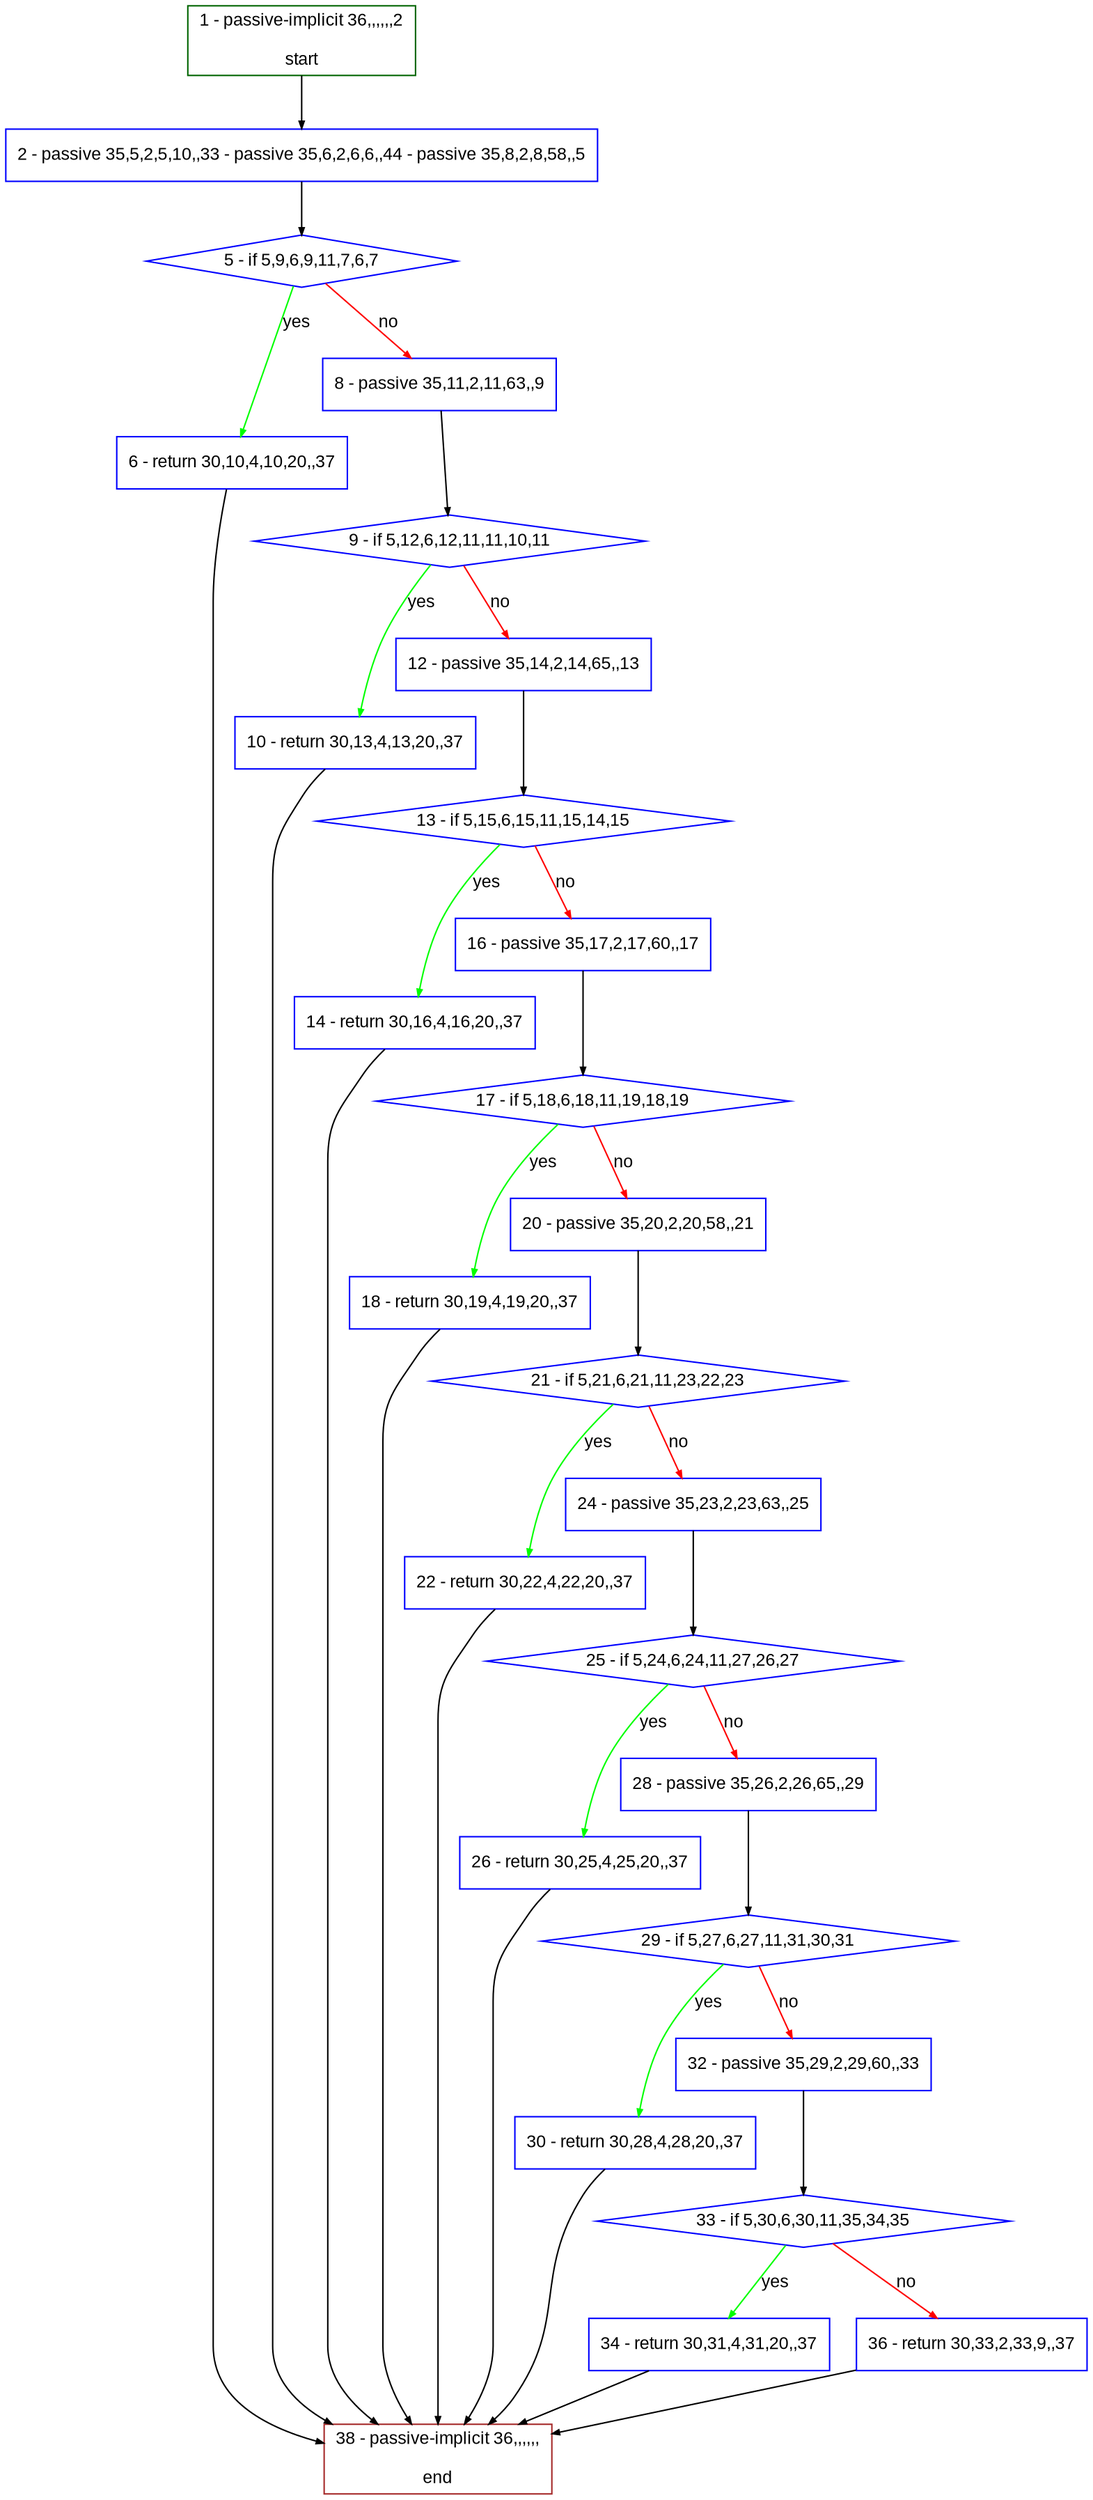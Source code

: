 digraph "" {
  graph [bgcolor="white", fillcolor="#FFFFCC", pack="true", packmode="clust", fontname="Arial", label="", fontsize="12", compound="true", style="rounded,filled"];
  node [node_initialized="no", fillcolor="white", fontname="Arial", label="", color="grey", fontsize="12", fixedsize="false", compound="true", shape="rectangle", style="filled"];
  edge [arrowtail="none", lhead="", fontcolor="black", fontname="Arial", label="", color="black", fontsize="12", arrowhead="normal", arrowsize="0.5", compound="true", ltail="", dir="forward"];
  __N1 [fillcolor="#ffffff", label="2 - passive 35,5,2,5,10,,33 - passive 35,6,2,6,6,,44 - passive 35,8,2,8,58,,5", color="#0000ff", shape="box", style="filled"];
  __N2 [fillcolor="#ffffff", label="1 - passive-implicit 36,,,,,,2\n\nstart", color="#006400", shape="box", style="filled"];
  __N3 [fillcolor="#ffffff", label="5 - if 5,9,6,9,11,7,6,7", color="#0000ff", shape="diamond", style="filled"];
  __N4 [fillcolor="#ffffff", label="6 - return 30,10,4,10,20,,37", color="#0000ff", shape="box", style="filled"];
  __N5 [fillcolor="#ffffff", label="8 - passive 35,11,2,11,63,,9", color="#0000ff", shape="box", style="filled"];
  __N6 [fillcolor="#ffffff", label="38 - passive-implicit 36,,,,,,\n\nend", color="#a52a2a", shape="box", style="filled"];
  __N7 [fillcolor="#ffffff", label="9 - if 5,12,6,12,11,11,10,11", color="#0000ff", shape="diamond", style="filled"];
  __N8 [fillcolor="#ffffff", label="10 - return 30,13,4,13,20,,37", color="#0000ff", shape="box", style="filled"];
  __N9 [fillcolor="#ffffff", label="12 - passive 35,14,2,14,65,,13", color="#0000ff", shape="box", style="filled"];
  __N10 [fillcolor="#ffffff", label="13 - if 5,15,6,15,11,15,14,15", color="#0000ff", shape="diamond", style="filled"];
  __N11 [fillcolor="#ffffff", label="14 - return 30,16,4,16,20,,37", color="#0000ff", shape="box", style="filled"];
  __N12 [fillcolor="#ffffff", label="16 - passive 35,17,2,17,60,,17", color="#0000ff", shape="box", style="filled"];
  __N13 [fillcolor="#ffffff", label="17 - if 5,18,6,18,11,19,18,19", color="#0000ff", shape="diamond", style="filled"];
  __N14 [fillcolor="#ffffff", label="18 - return 30,19,4,19,20,,37", color="#0000ff", shape="box", style="filled"];
  __N15 [fillcolor="#ffffff", label="20 - passive 35,20,2,20,58,,21", color="#0000ff", shape="box", style="filled"];
  __N16 [fillcolor="#ffffff", label="21 - if 5,21,6,21,11,23,22,23", color="#0000ff", shape="diamond", style="filled"];
  __N17 [fillcolor="#ffffff", label="22 - return 30,22,4,22,20,,37", color="#0000ff", shape="box", style="filled"];
  __N18 [fillcolor="#ffffff", label="24 - passive 35,23,2,23,63,,25", color="#0000ff", shape="box", style="filled"];
  __N19 [fillcolor="#ffffff", label="25 - if 5,24,6,24,11,27,26,27", color="#0000ff", shape="diamond", style="filled"];
  __N20 [fillcolor="#ffffff", label="26 - return 30,25,4,25,20,,37", color="#0000ff", shape="box", style="filled"];
  __N21 [fillcolor="#ffffff", label="28 - passive 35,26,2,26,65,,29", color="#0000ff", shape="box", style="filled"];
  __N22 [fillcolor="#ffffff", label="29 - if 5,27,6,27,11,31,30,31", color="#0000ff", shape="diamond", style="filled"];
  __N23 [fillcolor="#ffffff", label="30 - return 30,28,4,28,20,,37", color="#0000ff", shape="box", style="filled"];
  __N24 [fillcolor="#ffffff", label="32 - passive 35,29,2,29,60,,33", color="#0000ff", shape="box", style="filled"];
  __N25 [fillcolor="#ffffff", label="33 - if 5,30,6,30,11,35,34,35", color="#0000ff", shape="diamond", style="filled"];
  __N26 [fillcolor="#ffffff", label="34 - return 30,31,4,31,20,,37", color="#0000ff", shape="box", style="filled"];
  __N27 [fillcolor="#ffffff", label="36 - return 30,33,2,33,9,,37", color="#0000ff", shape="box", style="filled"];
  __N2 -> __N1 [arrowtail="none", color="#000000", label="", arrowhead="normal", dir="forward"];
  __N1 -> __N3 [arrowtail="none", color="#000000", label="", arrowhead="normal", dir="forward"];
  __N3 -> __N4 [arrowtail="none", color="#00ff00", label="yes", arrowhead="normal", dir="forward"];
  __N3 -> __N5 [arrowtail="none", color="#ff0000", label="no", arrowhead="normal", dir="forward"];
  __N4 -> __N6 [arrowtail="none", color="#000000", label="", arrowhead="normal", dir="forward"];
  __N5 -> __N7 [arrowtail="none", color="#000000", label="", arrowhead="normal", dir="forward"];
  __N7 -> __N8 [arrowtail="none", color="#00ff00", label="yes", arrowhead="normal", dir="forward"];
  __N7 -> __N9 [arrowtail="none", color="#ff0000", label="no", arrowhead="normal", dir="forward"];
  __N8 -> __N6 [arrowtail="none", color="#000000", label="", arrowhead="normal", dir="forward"];
  __N9 -> __N10 [arrowtail="none", color="#000000", label="", arrowhead="normal", dir="forward"];
  __N10 -> __N11 [arrowtail="none", color="#00ff00", label="yes", arrowhead="normal", dir="forward"];
  __N10 -> __N12 [arrowtail="none", color="#ff0000", label="no", arrowhead="normal", dir="forward"];
  __N11 -> __N6 [arrowtail="none", color="#000000", label="", arrowhead="normal", dir="forward"];
  __N12 -> __N13 [arrowtail="none", color="#000000", label="", arrowhead="normal", dir="forward"];
  __N13 -> __N14 [arrowtail="none", color="#00ff00", label="yes", arrowhead="normal", dir="forward"];
  __N13 -> __N15 [arrowtail="none", color="#ff0000", label="no", arrowhead="normal", dir="forward"];
  __N14 -> __N6 [arrowtail="none", color="#000000", label="", arrowhead="normal", dir="forward"];
  __N15 -> __N16 [arrowtail="none", color="#000000", label="", arrowhead="normal", dir="forward"];
  __N16 -> __N17 [arrowtail="none", color="#00ff00", label="yes", arrowhead="normal", dir="forward"];
  __N16 -> __N18 [arrowtail="none", color="#ff0000", label="no", arrowhead="normal", dir="forward"];
  __N17 -> __N6 [arrowtail="none", color="#000000", label="", arrowhead="normal", dir="forward"];
  __N18 -> __N19 [arrowtail="none", color="#000000", label="", arrowhead="normal", dir="forward"];
  __N19 -> __N20 [arrowtail="none", color="#00ff00", label="yes", arrowhead="normal", dir="forward"];
  __N19 -> __N21 [arrowtail="none", color="#ff0000", label="no", arrowhead="normal", dir="forward"];
  __N20 -> __N6 [arrowtail="none", color="#000000", label="", arrowhead="normal", dir="forward"];
  __N21 -> __N22 [arrowtail="none", color="#000000", label="", arrowhead="normal", dir="forward"];
  __N22 -> __N23 [arrowtail="none", color="#00ff00", label="yes", arrowhead="normal", dir="forward"];
  __N22 -> __N24 [arrowtail="none", color="#ff0000", label="no", arrowhead="normal", dir="forward"];
  __N23 -> __N6 [arrowtail="none", color="#000000", label="", arrowhead="normal", dir="forward"];
  __N24 -> __N25 [arrowtail="none", color="#000000", label="", arrowhead="normal", dir="forward"];
  __N25 -> __N26 [arrowtail="none", color="#00ff00", label="yes", arrowhead="normal", dir="forward"];
  __N25 -> __N27 [arrowtail="none", color="#ff0000", label="no", arrowhead="normal", dir="forward"];
  __N26 -> __N6 [arrowtail="none", color="#000000", label="", arrowhead="normal", dir="forward"];
  __N27 -> __N6 [arrowtail="none", color="#000000", label="", arrowhead="normal", dir="forward"];
}
